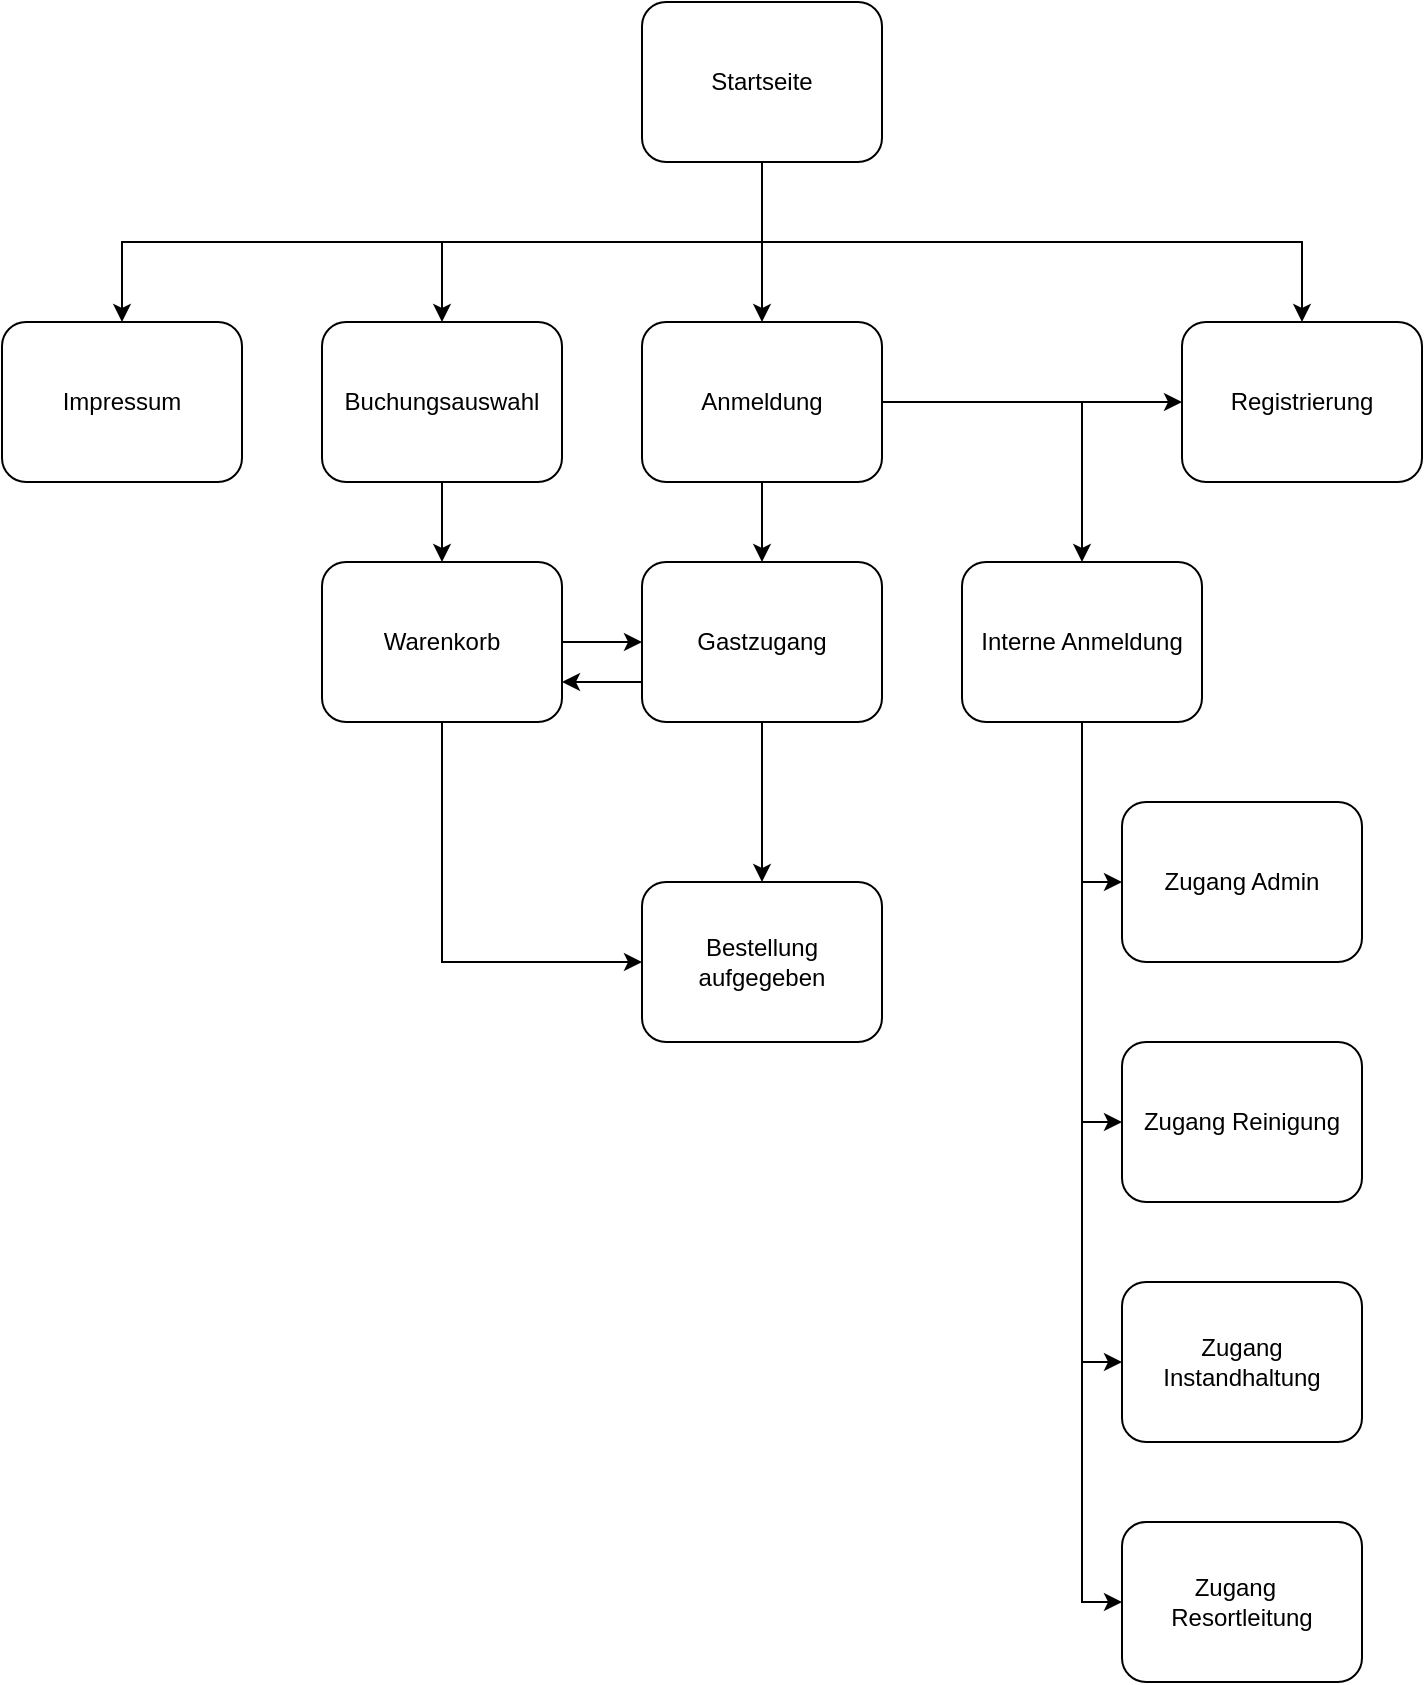 <mxfile version="20.5.1" type="device"><diagram id="x6M4n03y0TkzXpx_cS3z" name="Seite-1"><mxGraphModel dx="2426" dy="1304" grid="1" gridSize="10" guides="1" tooltips="1" connect="1" arrows="1" fold="1" page="1" pageScale="1" pageWidth="827" pageHeight="1169" math="0" shadow="0"><root><mxCell id="0"/><mxCell id="1" parent="0"/><mxCell id="cVJt3dKhcwXHqDwdtrfI-14" style="edgeStyle=orthogonalEdgeStyle;rounded=0;orthogonalLoop=1;jettySize=auto;html=1;exitX=0.5;exitY=1;exitDx=0;exitDy=0;entryX=0.5;entryY=0;entryDx=0;entryDy=0;" edge="1" parent="1" source="cVJt3dKhcwXHqDwdtrfI-1" target="cVJt3dKhcwXHqDwdtrfI-2"><mxGeometry relative="1" as="geometry"/></mxCell><mxCell id="cVJt3dKhcwXHqDwdtrfI-15" style="edgeStyle=orthogonalEdgeStyle;rounded=0;orthogonalLoop=1;jettySize=auto;html=1;exitX=0.5;exitY=1;exitDx=0;exitDy=0;entryX=0.5;entryY=0;entryDx=0;entryDy=0;" edge="1" parent="1" source="cVJt3dKhcwXHqDwdtrfI-1" target="cVJt3dKhcwXHqDwdtrfI-3"><mxGeometry relative="1" as="geometry"/></mxCell><mxCell id="cVJt3dKhcwXHqDwdtrfI-17" style="edgeStyle=orthogonalEdgeStyle;rounded=0;orthogonalLoop=1;jettySize=auto;html=1;exitX=0.5;exitY=1;exitDx=0;exitDy=0;entryX=0.5;entryY=0;entryDx=0;entryDy=0;" edge="1" parent="1" source="cVJt3dKhcwXHqDwdtrfI-1" target="cVJt3dKhcwXHqDwdtrfI-10"><mxGeometry relative="1" as="geometry"/></mxCell><mxCell id="cVJt3dKhcwXHqDwdtrfI-18" style="edgeStyle=orthogonalEdgeStyle;rounded=0;orthogonalLoop=1;jettySize=auto;html=1;exitX=0.5;exitY=1;exitDx=0;exitDy=0;entryX=0.5;entryY=0;entryDx=0;entryDy=0;" edge="1" parent="1" source="cVJt3dKhcwXHqDwdtrfI-1" target="cVJt3dKhcwXHqDwdtrfI-13"><mxGeometry relative="1" as="geometry"/></mxCell><mxCell id="cVJt3dKhcwXHqDwdtrfI-1" value="Startseite" style="rounded=1;whiteSpace=wrap;html=1;" vertex="1" parent="1"><mxGeometry x="480" y="40" width="120" height="80" as="geometry"/></mxCell><mxCell id="cVJt3dKhcwXHqDwdtrfI-19" style="edgeStyle=orthogonalEdgeStyle;rounded=0;orthogonalLoop=1;jettySize=auto;html=1;exitX=0.5;exitY=1;exitDx=0;exitDy=0;entryX=0.5;entryY=0;entryDx=0;entryDy=0;" edge="1" parent="1" source="cVJt3dKhcwXHqDwdtrfI-2" target="cVJt3dKhcwXHqDwdtrfI-4"><mxGeometry relative="1" as="geometry"/></mxCell><mxCell id="cVJt3dKhcwXHqDwdtrfI-22" style="edgeStyle=orthogonalEdgeStyle;rounded=0;orthogonalLoop=1;jettySize=auto;html=1;exitX=1;exitY=0.5;exitDx=0;exitDy=0;entryX=0.5;entryY=0;entryDx=0;entryDy=0;" edge="1" parent="1" source="cVJt3dKhcwXHqDwdtrfI-2" target="cVJt3dKhcwXHqDwdtrfI-5"><mxGeometry relative="1" as="geometry"/></mxCell><mxCell id="cVJt3dKhcwXHqDwdtrfI-23" style="edgeStyle=orthogonalEdgeStyle;rounded=0;orthogonalLoop=1;jettySize=auto;html=1;exitX=1;exitY=0.5;exitDx=0;exitDy=0;entryX=0;entryY=0.5;entryDx=0;entryDy=0;" edge="1" parent="1" source="cVJt3dKhcwXHqDwdtrfI-2" target="cVJt3dKhcwXHqDwdtrfI-3"><mxGeometry relative="1" as="geometry"/></mxCell><mxCell id="cVJt3dKhcwXHqDwdtrfI-2" value="Anmeldung" style="rounded=1;whiteSpace=wrap;html=1;" vertex="1" parent="1"><mxGeometry x="480" y="200" width="120" height="80" as="geometry"/></mxCell><mxCell id="cVJt3dKhcwXHqDwdtrfI-3" value="Registrierung" style="rounded=1;whiteSpace=wrap;html=1;" vertex="1" parent="1"><mxGeometry x="750" y="200" width="120" height="80" as="geometry"/></mxCell><mxCell id="cVJt3dKhcwXHqDwdtrfI-29" style="edgeStyle=orthogonalEdgeStyle;rounded=0;orthogonalLoop=1;jettySize=auto;html=1;exitX=0;exitY=0.75;exitDx=0;exitDy=0;entryX=1;entryY=0.75;entryDx=0;entryDy=0;" edge="1" parent="1" source="cVJt3dKhcwXHqDwdtrfI-4" target="cVJt3dKhcwXHqDwdtrfI-11"><mxGeometry relative="1" as="geometry"/></mxCell><mxCell id="cVJt3dKhcwXHqDwdtrfI-4" value="Gastzugang" style="rounded=1;whiteSpace=wrap;html=1;" vertex="1" parent="1"><mxGeometry x="480" y="320" width="120" height="80" as="geometry"/></mxCell><mxCell id="cVJt3dKhcwXHqDwdtrfI-24" style="edgeStyle=orthogonalEdgeStyle;rounded=0;orthogonalLoop=1;jettySize=auto;html=1;exitX=0.5;exitY=1;exitDx=0;exitDy=0;entryX=0;entryY=0.5;entryDx=0;entryDy=0;" edge="1" parent="1" source="cVJt3dKhcwXHqDwdtrfI-5" target="cVJt3dKhcwXHqDwdtrfI-9"><mxGeometry relative="1" as="geometry"/></mxCell><mxCell id="cVJt3dKhcwXHqDwdtrfI-25" style="edgeStyle=orthogonalEdgeStyle;rounded=0;orthogonalLoop=1;jettySize=auto;html=1;exitX=0.5;exitY=1;exitDx=0;exitDy=0;entryX=0;entryY=0.5;entryDx=0;entryDy=0;" edge="1" parent="1" source="cVJt3dKhcwXHqDwdtrfI-5" target="cVJt3dKhcwXHqDwdtrfI-8"><mxGeometry relative="1" as="geometry"/></mxCell><mxCell id="cVJt3dKhcwXHqDwdtrfI-26" style="edgeStyle=orthogonalEdgeStyle;rounded=0;orthogonalLoop=1;jettySize=auto;html=1;exitX=0.5;exitY=1;exitDx=0;exitDy=0;entryX=0;entryY=0.5;entryDx=0;entryDy=0;" edge="1" parent="1" source="cVJt3dKhcwXHqDwdtrfI-5" target="cVJt3dKhcwXHqDwdtrfI-7"><mxGeometry relative="1" as="geometry"/></mxCell><mxCell id="cVJt3dKhcwXHqDwdtrfI-27" style="edgeStyle=orthogonalEdgeStyle;rounded=0;orthogonalLoop=1;jettySize=auto;html=1;exitX=0.5;exitY=1;exitDx=0;exitDy=0;entryX=0;entryY=0.5;entryDx=0;entryDy=0;" edge="1" parent="1" source="cVJt3dKhcwXHqDwdtrfI-5" target="cVJt3dKhcwXHqDwdtrfI-6"><mxGeometry relative="1" as="geometry"/></mxCell><mxCell id="cVJt3dKhcwXHqDwdtrfI-5" value="Interne Anmeldung" style="rounded=1;whiteSpace=wrap;html=1;" vertex="1" parent="1"><mxGeometry x="640" y="320" width="120" height="80" as="geometry"/></mxCell><mxCell id="cVJt3dKhcwXHqDwdtrfI-6" value="Zugang Admin" style="rounded=1;whiteSpace=wrap;html=1;" vertex="1" parent="1"><mxGeometry x="720" y="440" width="120" height="80" as="geometry"/></mxCell><mxCell id="cVJt3dKhcwXHqDwdtrfI-7" value="Zugang Reinigung" style="rounded=1;whiteSpace=wrap;html=1;" vertex="1" parent="1"><mxGeometry x="720" y="560" width="120" height="80" as="geometry"/></mxCell><mxCell id="cVJt3dKhcwXHqDwdtrfI-8" value="Zugang Instandhaltung" style="rounded=1;whiteSpace=wrap;html=1;" vertex="1" parent="1"><mxGeometry x="720" y="680" width="120" height="80" as="geometry"/></mxCell><mxCell id="cVJt3dKhcwXHqDwdtrfI-9" value="Zugang&amp;nbsp;&amp;nbsp; Resortleitung" style="rounded=1;whiteSpace=wrap;html=1;" vertex="1" parent="1"><mxGeometry x="720" y="800" width="120" height="80" as="geometry"/></mxCell><mxCell id="cVJt3dKhcwXHqDwdtrfI-20" style="edgeStyle=orthogonalEdgeStyle;rounded=0;orthogonalLoop=1;jettySize=auto;html=1;exitX=0.5;exitY=1;exitDx=0;exitDy=0;entryX=0.5;entryY=0;entryDx=0;entryDy=0;" edge="1" parent="1" source="cVJt3dKhcwXHqDwdtrfI-10" target="cVJt3dKhcwXHqDwdtrfI-11"><mxGeometry relative="1" as="geometry"/></mxCell><mxCell id="cVJt3dKhcwXHqDwdtrfI-10" value="Buchungsauswahl" style="rounded=1;whiteSpace=wrap;html=1;" vertex="1" parent="1"><mxGeometry x="320" y="200" width="120" height="80" as="geometry"/></mxCell><mxCell id="cVJt3dKhcwXHqDwdtrfI-21" style="edgeStyle=orthogonalEdgeStyle;rounded=0;orthogonalLoop=1;jettySize=auto;html=1;exitX=0.5;exitY=1;exitDx=0;exitDy=0;entryX=0.5;entryY=0;entryDx=0;entryDy=0;" edge="1" parent="1" source="cVJt3dKhcwXHqDwdtrfI-4" target="cVJt3dKhcwXHqDwdtrfI-12"><mxGeometry relative="1" as="geometry"/></mxCell><mxCell id="cVJt3dKhcwXHqDwdtrfI-28" style="edgeStyle=orthogonalEdgeStyle;rounded=0;orthogonalLoop=1;jettySize=auto;html=1;exitX=1;exitY=0.5;exitDx=0;exitDy=0;" edge="1" parent="1" source="cVJt3dKhcwXHqDwdtrfI-11" target="cVJt3dKhcwXHqDwdtrfI-4"><mxGeometry relative="1" as="geometry"/></mxCell><mxCell id="cVJt3dKhcwXHqDwdtrfI-30" style="edgeStyle=orthogonalEdgeStyle;rounded=0;orthogonalLoop=1;jettySize=auto;html=1;exitX=0.5;exitY=1;exitDx=0;exitDy=0;entryX=0;entryY=0.5;entryDx=0;entryDy=0;" edge="1" parent="1" source="cVJt3dKhcwXHqDwdtrfI-11" target="cVJt3dKhcwXHqDwdtrfI-12"><mxGeometry relative="1" as="geometry"/></mxCell><mxCell id="cVJt3dKhcwXHqDwdtrfI-11" value="Warenkorb" style="rounded=1;whiteSpace=wrap;html=1;" vertex="1" parent="1"><mxGeometry x="320" y="320" width="120" height="80" as="geometry"/></mxCell><mxCell id="cVJt3dKhcwXHqDwdtrfI-12" value="Bestellung aufgegeben" style="rounded=1;whiteSpace=wrap;html=1;" vertex="1" parent="1"><mxGeometry x="480" y="480" width="120" height="80" as="geometry"/></mxCell><mxCell id="cVJt3dKhcwXHqDwdtrfI-13" value="Impressum" style="rounded=1;whiteSpace=wrap;html=1;" vertex="1" parent="1"><mxGeometry x="160" y="200" width="120" height="80" as="geometry"/></mxCell></root></mxGraphModel></diagram></mxfile>